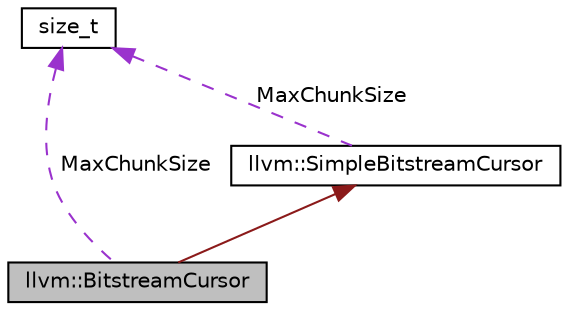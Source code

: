 digraph "llvm::BitstreamCursor"
{
 // LATEX_PDF_SIZE
  bgcolor="transparent";
  edge [fontname="Helvetica",fontsize="10",labelfontname="Helvetica",labelfontsize="10"];
  node [fontname="Helvetica",fontsize="10",shape="box"];
  Node1 [label="llvm::BitstreamCursor",height=0.2,width=0.4,color="black", fillcolor="grey75", style="filled", fontcolor="black",tooltip="This represents a position within a bitcode file, implemented on top of a SimpleBitstreamCursor."];
  Node2 -> Node1 [dir="back",color="firebrick4",fontsize="10",style="solid",fontname="Helvetica"];
  Node2 [label="llvm::SimpleBitstreamCursor",height=0.2,width=0.4,color="black",URL="$classllvm_1_1SimpleBitstreamCursor.html",tooltip="This represents a position within a bitstream."];
  Node3 -> Node2 [dir="back",color="darkorchid3",fontsize="10",style="dashed",label=" MaxChunkSize" ,fontname="Helvetica"];
  Node3 [label="size_t",height=0.2,width=0.4,color="black",URL="$classsize__t.html",tooltip=" "];
  Node3 -> Node1 [dir="back",color="darkorchid3",fontsize="10",style="dashed",label=" MaxChunkSize" ,fontname="Helvetica"];
}
